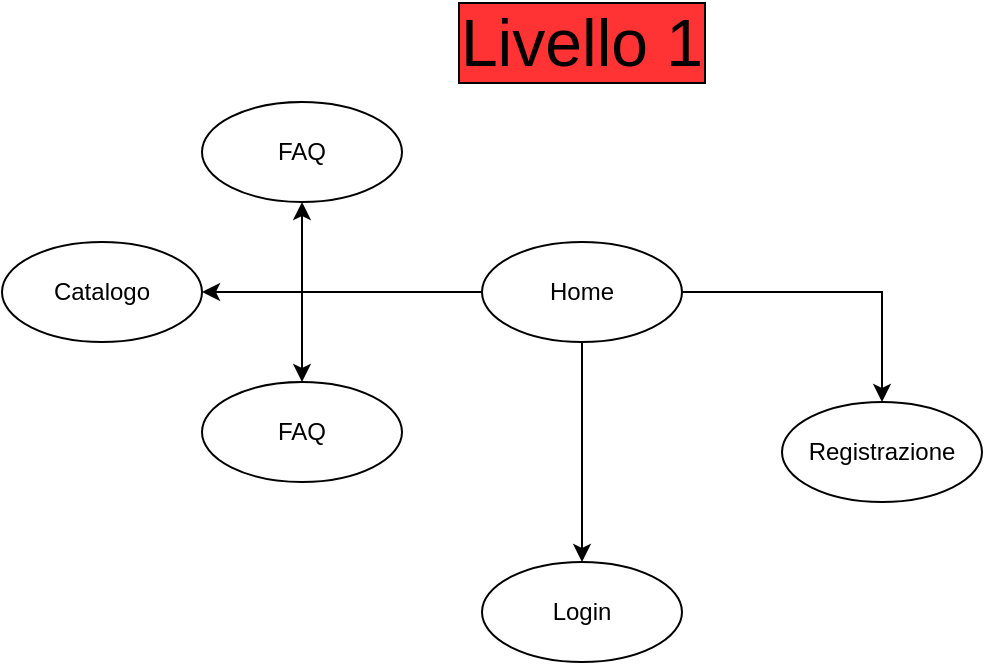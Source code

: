 <mxfile version="13.9.9" type="device"><diagram id="izh-8NAusGfIgdG0-Hn0" name="Pagina-1"><mxGraphModel dx="1264" dy="584" grid="1" gridSize="10" guides="1" tooltips="1" connect="1" arrows="1" fold="1" page="1" pageScale="1" pageWidth="827" pageHeight="1169" math="0" shadow="0"><root><mxCell id="0"/><mxCell id="1" parent="0"/><mxCell id="Lz-jurQ6k7O_8AqYSGNf-1" style="edgeStyle=orthogonalEdgeStyle;rounded=0;orthogonalLoop=1;jettySize=auto;html=1;entryX=0.5;entryY=0;entryDx=0;entryDy=0;" parent="1" source="Lz-jurQ6k7O_8AqYSGNf-4" target="Lz-jurQ6k7O_8AqYSGNf-5" edge="1"><mxGeometry relative="1" as="geometry"/></mxCell><mxCell id="Lz-jurQ6k7O_8AqYSGNf-2" style="edgeStyle=orthogonalEdgeStyle;rounded=0;orthogonalLoop=1;jettySize=auto;html=1;entryX=0.5;entryY=0;entryDx=0;entryDy=0;" parent="1" source="Lz-jurQ6k7O_8AqYSGNf-4" target="Lz-jurQ6k7O_8AqYSGNf-6" edge="1"><mxGeometry relative="1" as="geometry"/></mxCell><mxCell id="Lz-jurQ6k7O_8AqYSGNf-3" style="edgeStyle=orthogonalEdgeStyle;rounded=0;orthogonalLoop=1;jettySize=auto;html=1;entryX=0.5;entryY=0;entryDx=0;entryDy=0;" parent="1" source="Lz-jurQ6k7O_8AqYSGNf-4" target="Lz-jurQ6k7O_8AqYSGNf-7" edge="1"><mxGeometry relative="1" as="geometry"/></mxCell><mxCell id="BV-dvgkE9IGN98VbtML8-2" style="edgeStyle=orthogonalEdgeStyle;rounded=0;orthogonalLoop=1;jettySize=auto;html=1;entryX=0.5;entryY=1;entryDx=0;entryDy=0;" parent="1" source="Lz-jurQ6k7O_8AqYSGNf-4" target="BV-dvgkE9IGN98VbtML8-1" edge="1"><mxGeometry relative="1" as="geometry"/></mxCell><mxCell id="01ER2fl9ImKmVGjcY3EN-2" style="edgeStyle=orthogonalEdgeStyle;rounded=0;orthogonalLoop=1;jettySize=auto;html=1;entryX=1;entryY=0.5;entryDx=0;entryDy=0;" edge="1" parent="1" source="Lz-jurQ6k7O_8AqYSGNf-4" target="01ER2fl9ImKmVGjcY3EN-1"><mxGeometry relative="1" as="geometry"/></mxCell><mxCell id="Lz-jurQ6k7O_8AqYSGNf-4" value="Home" style="ellipse;whiteSpace=wrap;html=1;" parent="1" vertex="1"><mxGeometry x="310" y="120" width="100" height="50" as="geometry"/></mxCell><mxCell id="Lz-jurQ6k7O_8AqYSGNf-5" value="FAQ" style="ellipse;whiteSpace=wrap;html=1;" parent="1" vertex="1"><mxGeometry x="170" y="190" width="100" height="50" as="geometry"/></mxCell><mxCell id="Lz-jurQ6k7O_8AqYSGNf-6" value="Registrazione" style="ellipse;whiteSpace=wrap;html=1;" parent="1" vertex="1"><mxGeometry x="460" y="200" width="100" height="50" as="geometry"/></mxCell><mxCell id="Lz-jurQ6k7O_8AqYSGNf-7" value="Login" style="ellipse;whiteSpace=wrap;html=1;" parent="1" vertex="1"><mxGeometry x="310" y="280" width="100" height="50" as="geometry"/></mxCell><mxCell id="Lz-jurQ6k7O_8AqYSGNf-8" value="Livello 1" style="text;html=1;align=center;verticalAlign=middle;whiteSpace=wrap;rounded=0;fontSize=33;labelBorderColor=#000000;labelBackgroundColor=#FF3333;" parent="1" vertex="1"><mxGeometry x="285" y="10" width="150" height="20" as="geometry"/></mxCell><mxCell id="BV-dvgkE9IGN98VbtML8-1" value="FAQ" style="ellipse;whiteSpace=wrap;html=1;" parent="1" vertex="1"><mxGeometry x="170" y="50" width="100" height="50" as="geometry"/></mxCell><mxCell id="BV-dvgkE9IGN98VbtML8-3" style="edgeStyle=orthogonalEdgeStyle;rounded=0;orthogonalLoop=1;jettySize=auto;html=1;exitX=0.5;exitY=1;exitDx=0;exitDy=0;" parent="1" source="Lz-jurQ6k7O_8AqYSGNf-8" target="Lz-jurQ6k7O_8AqYSGNf-8" edge="1"><mxGeometry relative="1" as="geometry"/></mxCell><mxCell id="01ER2fl9ImKmVGjcY3EN-1" value="Catalogo" style="ellipse;whiteSpace=wrap;html=1;" vertex="1" parent="1"><mxGeometry x="70" y="120" width="100" height="50" as="geometry"/></mxCell></root></mxGraphModel></diagram></mxfile>